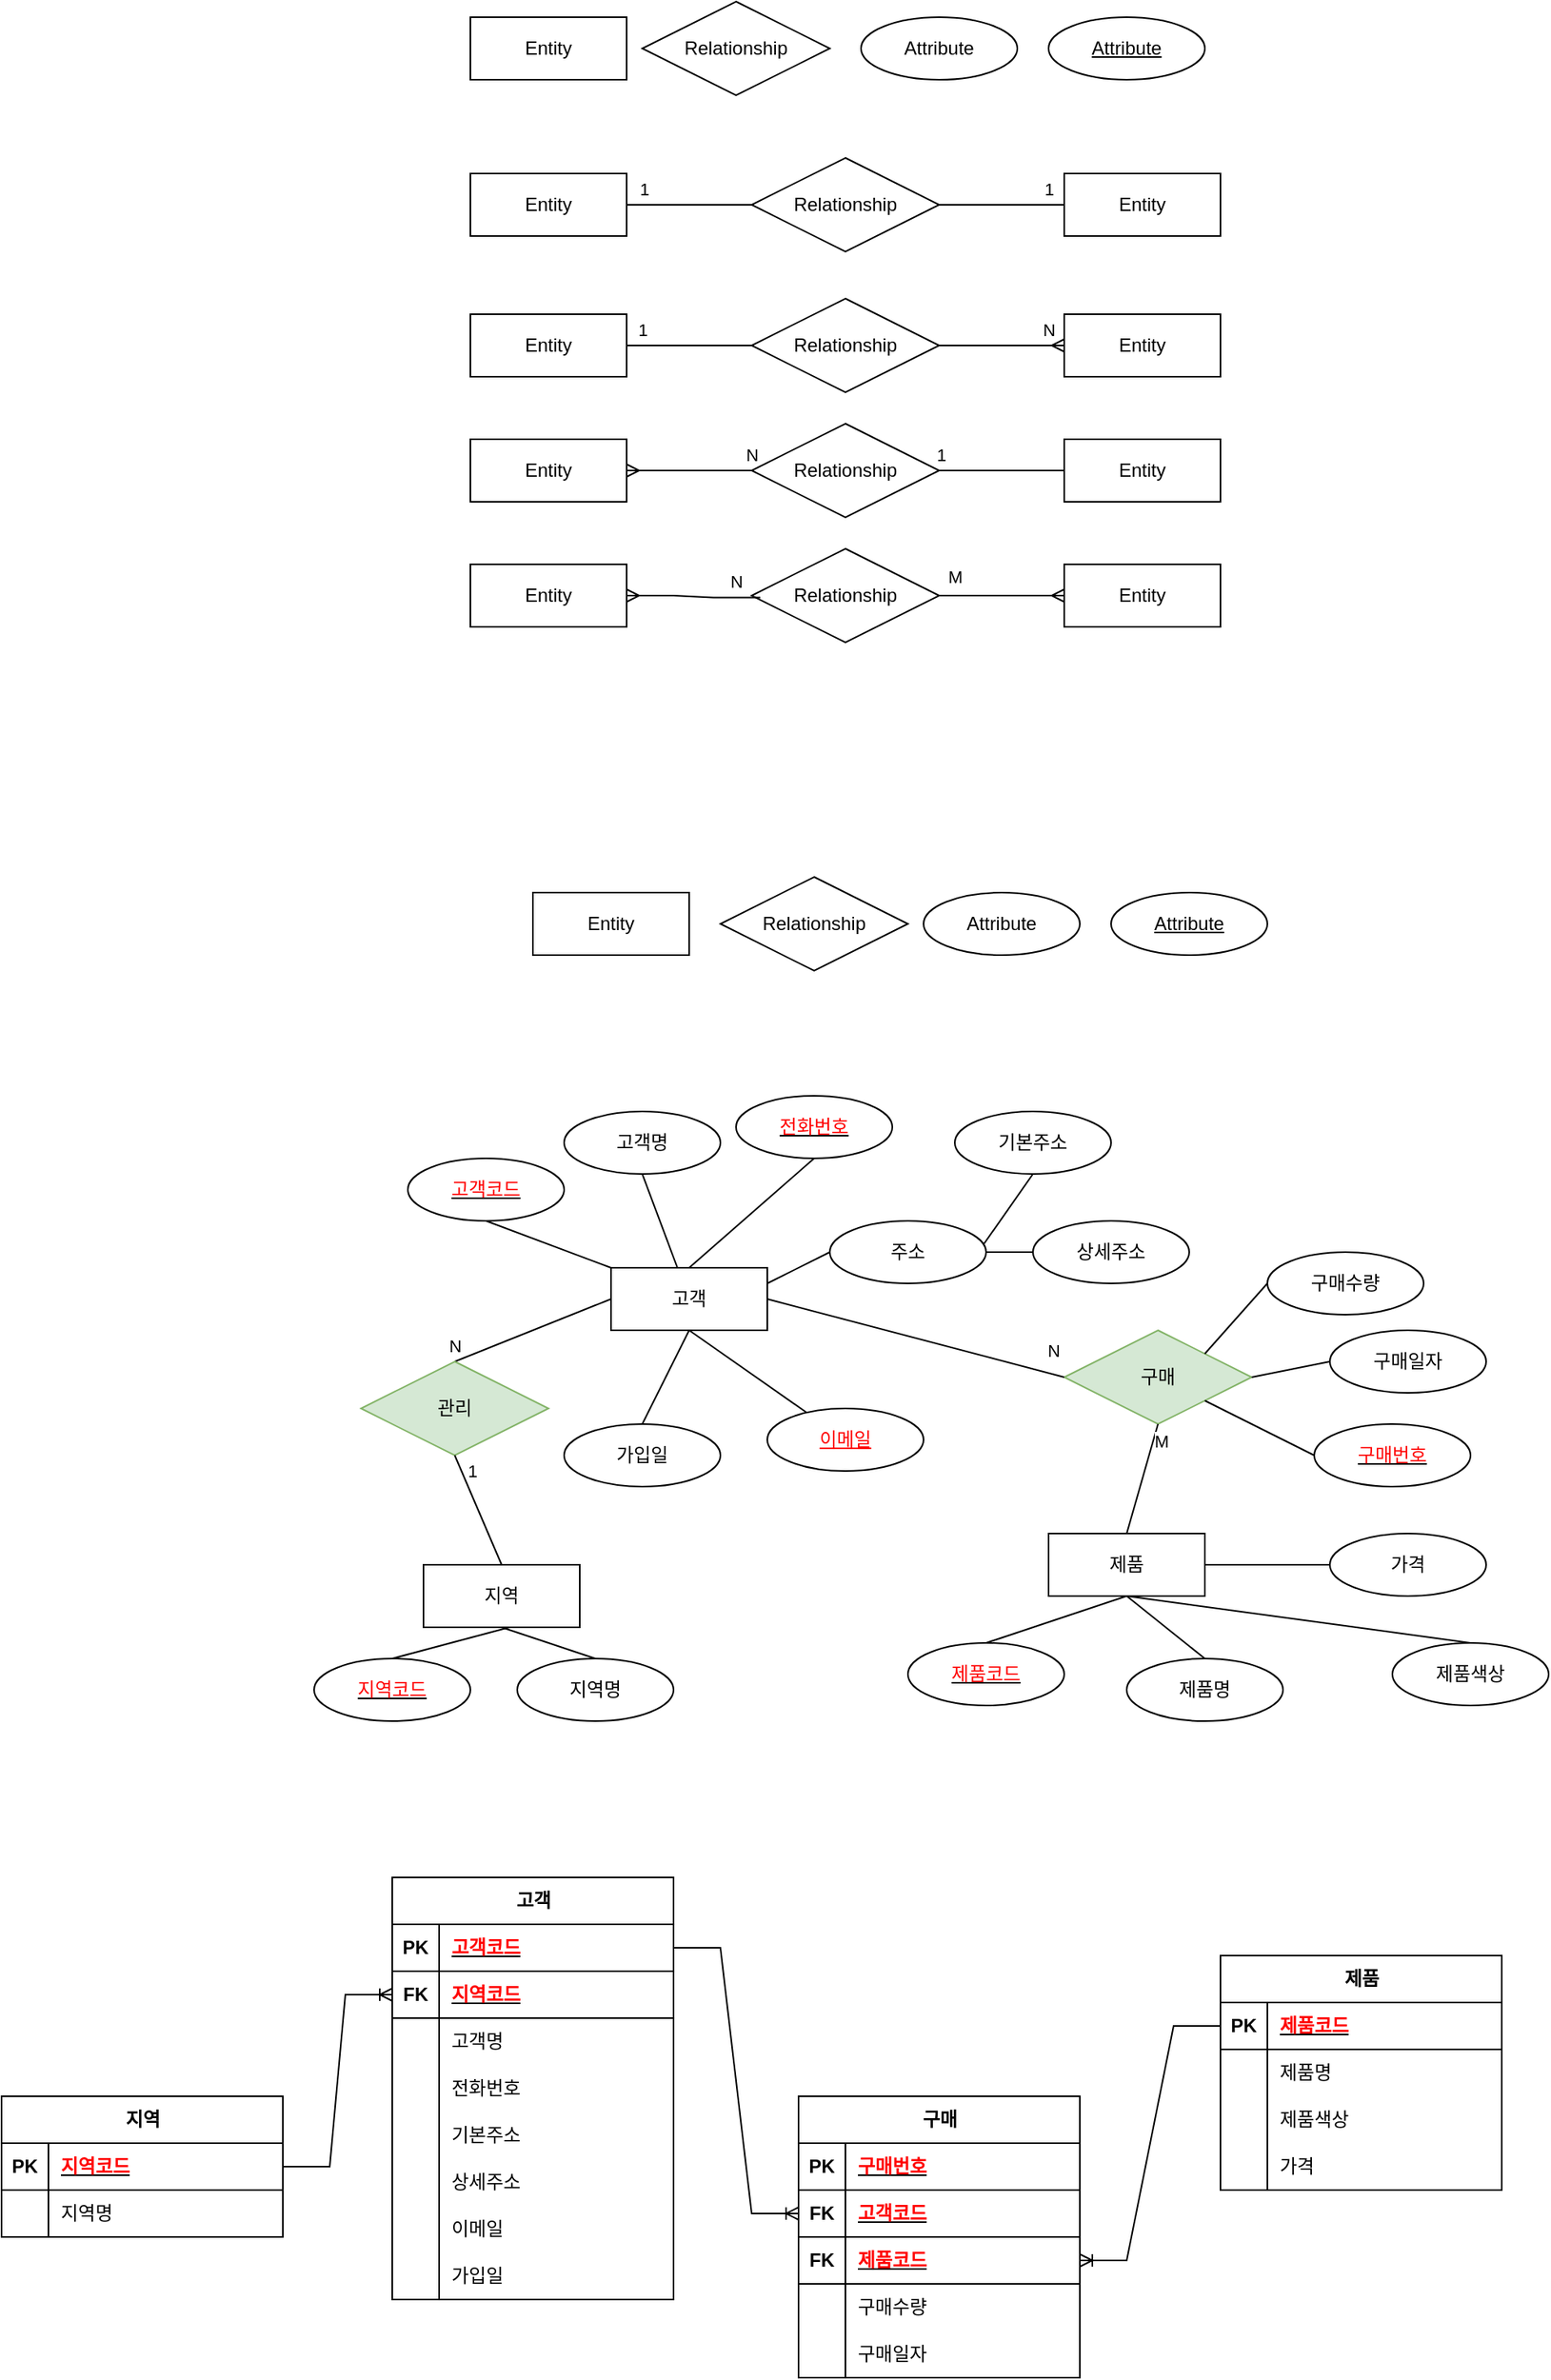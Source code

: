 <mxfile version="26.0.6">
  <diagram name="페이지-1" id="xYKEDz7_pK08XgIJHQ8g">
    <mxGraphModel dx="2022" dy="622" grid="1" gridSize="10" guides="1" tooltips="1" connect="1" arrows="1" fold="1" page="1" pageScale="1" pageWidth="827" pageHeight="1169" math="0" shadow="0">
      <root>
        <mxCell id="0" />
        <mxCell id="1" parent="0" />
        <mxCell id="Izb_0eD0gwmcGaHZB4KV-1" value="Entity" style="whiteSpace=wrap;html=1;align=center;" parent="1" vertex="1">
          <mxGeometry x="120" y="70" width="100" height="40" as="geometry" />
        </mxCell>
        <mxCell id="Izb_0eD0gwmcGaHZB4KV-2" value="Relationship" style="shape=rhombus;perimeter=rhombusPerimeter;whiteSpace=wrap;html=1;align=center;" parent="1" vertex="1">
          <mxGeometry x="230" y="60" width="120" height="60" as="geometry" />
        </mxCell>
        <mxCell id="Izb_0eD0gwmcGaHZB4KV-3" value="Attribute" style="ellipse;whiteSpace=wrap;html=1;align=center;" parent="1" vertex="1">
          <mxGeometry x="370" y="70" width="100" height="40" as="geometry" />
        </mxCell>
        <mxCell id="Izb_0eD0gwmcGaHZB4KV-4" value="Attribute" style="ellipse;whiteSpace=wrap;html=1;align=center;fontStyle=4;" parent="1" vertex="1">
          <mxGeometry x="490" y="70" width="100" height="40" as="geometry" />
        </mxCell>
        <mxCell id="Izb_0eD0gwmcGaHZB4KV-5" value="Entity" style="whiteSpace=wrap;html=1;align=center;" parent="1" vertex="1">
          <mxGeometry x="120" y="170" width="100" height="40" as="geometry" />
        </mxCell>
        <mxCell id="Izb_0eD0gwmcGaHZB4KV-6" value="Entity" style="whiteSpace=wrap;html=1;align=center;" parent="1" vertex="1">
          <mxGeometry x="500" y="170" width="100" height="40" as="geometry" />
        </mxCell>
        <mxCell id="Izb_0eD0gwmcGaHZB4KV-7" value="Relationship" style="shape=rhombus;perimeter=rhombusPerimeter;whiteSpace=wrap;html=1;align=center;" parent="1" vertex="1">
          <mxGeometry x="300" y="160" width="120" height="60" as="geometry" />
        </mxCell>
        <mxCell id="Izb_0eD0gwmcGaHZB4KV-8" value="" style="endArrow=none;html=1;rounded=0;exitX=1;exitY=0.5;exitDx=0;exitDy=0;entryX=0;entryY=0.5;entryDx=0;entryDy=0;" parent="1" source="Izb_0eD0gwmcGaHZB4KV-5" target="Izb_0eD0gwmcGaHZB4KV-7" edge="1">
          <mxGeometry relative="1" as="geometry">
            <mxPoint x="340" y="190" as="sourcePoint" />
            <mxPoint x="500" y="190" as="targetPoint" />
          </mxGeometry>
        </mxCell>
        <mxCell id="Izb_0eD0gwmcGaHZB4KV-25" value="1" style="edgeLabel;html=1;align=center;verticalAlign=middle;resizable=0;points=[];" parent="Izb_0eD0gwmcGaHZB4KV-8" vertex="1" connectable="0">
          <mxGeometry x="-0.466" y="-1" relative="1" as="geometry">
            <mxPoint x="-11" y="-11" as="offset" />
          </mxGeometry>
        </mxCell>
        <mxCell id="Izb_0eD0gwmcGaHZB4KV-9" value="" style="endArrow=none;html=1;rounded=0;entryX=0;entryY=0.5;entryDx=0;entryDy=0;" parent="1" source="Izb_0eD0gwmcGaHZB4KV-7" target="Izb_0eD0gwmcGaHZB4KV-6" edge="1">
          <mxGeometry relative="1" as="geometry">
            <mxPoint x="260" y="200" as="sourcePoint" />
            <mxPoint x="310" y="200" as="targetPoint" />
          </mxGeometry>
        </mxCell>
        <mxCell id="Izb_0eD0gwmcGaHZB4KV-26" value="1" style="edgeLabel;html=1;align=center;verticalAlign=middle;resizable=0;points=[];" parent="Izb_0eD0gwmcGaHZB4KV-9" vertex="1" connectable="0">
          <mxGeometry x="0.43" relative="1" as="geometry">
            <mxPoint x="13" y="-10" as="offset" />
          </mxGeometry>
        </mxCell>
        <mxCell id="Izb_0eD0gwmcGaHZB4KV-10" value="Entity" style="whiteSpace=wrap;html=1;align=center;" parent="1" vertex="1">
          <mxGeometry x="120" y="260" width="100" height="40" as="geometry" />
        </mxCell>
        <mxCell id="Izb_0eD0gwmcGaHZB4KV-11" value="Entity" style="whiteSpace=wrap;html=1;align=center;" parent="1" vertex="1">
          <mxGeometry x="500" y="260" width="100" height="40" as="geometry" />
        </mxCell>
        <mxCell id="Izb_0eD0gwmcGaHZB4KV-12" value="Relationship" style="shape=rhombus;perimeter=rhombusPerimeter;whiteSpace=wrap;html=1;align=center;" parent="1" vertex="1">
          <mxGeometry x="300" y="250" width="120" height="60" as="geometry" />
        </mxCell>
        <mxCell id="Izb_0eD0gwmcGaHZB4KV-13" value="" style="endArrow=none;html=1;rounded=0;exitX=1;exitY=0.5;exitDx=0;exitDy=0;entryX=0;entryY=0.5;entryDx=0;entryDy=0;" parent="1" source="Izb_0eD0gwmcGaHZB4KV-10" target="Izb_0eD0gwmcGaHZB4KV-12" edge="1">
          <mxGeometry relative="1" as="geometry">
            <mxPoint x="340" y="280" as="sourcePoint" />
            <mxPoint x="500" y="280" as="targetPoint" />
          </mxGeometry>
        </mxCell>
        <mxCell id="Izb_0eD0gwmcGaHZB4KV-28" value="1" style="edgeLabel;html=1;align=center;verticalAlign=middle;resizable=0;points=[];" parent="Izb_0eD0gwmcGaHZB4KV-13" vertex="1" connectable="0">
          <mxGeometry x="-0.725" relative="1" as="geometry">
            <mxPoint x="-1" y="-10" as="offset" />
          </mxGeometry>
        </mxCell>
        <mxCell id="Izb_0eD0gwmcGaHZB4KV-15" value="Entity" style="whiteSpace=wrap;html=1;align=center;" parent="1" vertex="1">
          <mxGeometry x="120" y="340" width="100" height="40" as="geometry" />
        </mxCell>
        <mxCell id="Izb_0eD0gwmcGaHZB4KV-16" value="Entity" style="whiteSpace=wrap;html=1;align=center;" parent="1" vertex="1">
          <mxGeometry x="500" y="340" width="100" height="40" as="geometry" />
        </mxCell>
        <mxCell id="Izb_0eD0gwmcGaHZB4KV-17" value="Relationship" style="shape=rhombus;perimeter=rhombusPerimeter;whiteSpace=wrap;html=1;align=center;" parent="1" vertex="1">
          <mxGeometry x="300" y="330" width="120" height="60" as="geometry" />
        </mxCell>
        <mxCell id="Izb_0eD0gwmcGaHZB4KV-19" value="" style="endArrow=none;html=1;rounded=0;entryX=0;entryY=0.5;entryDx=0;entryDy=0;" parent="1" source="Izb_0eD0gwmcGaHZB4KV-17" target="Izb_0eD0gwmcGaHZB4KV-16" edge="1">
          <mxGeometry relative="1" as="geometry">
            <mxPoint x="260" y="370" as="sourcePoint" />
            <mxPoint x="310" y="370" as="targetPoint" />
          </mxGeometry>
        </mxCell>
        <mxCell id="Izb_0eD0gwmcGaHZB4KV-32" value="1" style="edgeLabel;html=1;align=center;verticalAlign=middle;resizable=0;points=[];" parent="Izb_0eD0gwmcGaHZB4KV-19" vertex="1" connectable="0">
          <mxGeometry x="-0.415" y="2" relative="1" as="geometry">
            <mxPoint x="-23" y="-8" as="offset" />
          </mxGeometry>
        </mxCell>
        <mxCell id="Izb_0eD0gwmcGaHZB4KV-20" value="Entity" style="whiteSpace=wrap;html=1;align=center;" parent="1" vertex="1">
          <mxGeometry x="120" y="420" width="100" height="40" as="geometry" />
        </mxCell>
        <mxCell id="Izb_0eD0gwmcGaHZB4KV-21" value="Entity" style="whiteSpace=wrap;html=1;align=center;" parent="1" vertex="1">
          <mxGeometry x="500" y="420" width="100" height="40" as="geometry" />
        </mxCell>
        <mxCell id="Izb_0eD0gwmcGaHZB4KV-22" value="Relationship" style="shape=rhombus;perimeter=rhombusPerimeter;whiteSpace=wrap;html=1;align=center;" parent="1" vertex="1">
          <mxGeometry x="300" y="410" width="120" height="60" as="geometry" />
        </mxCell>
        <mxCell id="Izb_0eD0gwmcGaHZB4KV-27" value="" style="edgeStyle=entityRelationEdgeStyle;fontSize=12;html=1;endArrow=ERmany;rounded=0;entryX=0;entryY=0.5;entryDx=0;entryDy=0;" parent="1" source="Izb_0eD0gwmcGaHZB4KV-12" target="Izb_0eD0gwmcGaHZB4KV-11" edge="1">
          <mxGeometry width="100" height="100" relative="1" as="geometry">
            <mxPoint x="280" y="370" as="sourcePoint" />
            <mxPoint x="380" y="270" as="targetPoint" />
          </mxGeometry>
        </mxCell>
        <mxCell id="Izb_0eD0gwmcGaHZB4KV-29" value="N" style="edgeLabel;html=1;align=center;verticalAlign=middle;resizable=0;points=[];" parent="Izb_0eD0gwmcGaHZB4KV-27" vertex="1" connectable="0">
          <mxGeometry x="0.378" y="-1" relative="1" as="geometry">
            <mxPoint x="15" y="-11" as="offset" />
          </mxGeometry>
        </mxCell>
        <mxCell id="Izb_0eD0gwmcGaHZB4KV-33" value="" style="edgeStyle=entityRelationEdgeStyle;fontSize=12;html=1;endArrow=ERmany;rounded=0;exitX=0;exitY=0.5;exitDx=0;exitDy=0;entryX=1;entryY=0.5;entryDx=0;entryDy=0;" parent="1" source="Izb_0eD0gwmcGaHZB4KV-17" target="Izb_0eD0gwmcGaHZB4KV-15" edge="1">
          <mxGeometry width="100" height="100" relative="1" as="geometry">
            <mxPoint x="280" y="370" as="sourcePoint" />
            <mxPoint x="380" y="270" as="targetPoint" />
          </mxGeometry>
        </mxCell>
        <mxCell id="Izb_0eD0gwmcGaHZB4KV-34" value="N" style="edgeLabel;html=1;align=center;verticalAlign=middle;resizable=0;points=[];" parent="Izb_0eD0gwmcGaHZB4KV-33" vertex="1" connectable="0">
          <mxGeometry x="-0.499" y="1" relative="1" as="geometry">
            <mxPoint x="20" y="-11" as="offset" />
          </mxGeometry>
        </mxCell>
        <mxCell id="Izb_0eD0gwmcGaHZB4KV-40" value="" style="edgeStyle=entityRelationEdgeStyle;fontSize=12;html=1;endArrow=ERmany;rounded=0;exitX=0.046;exitY=0.52;exitDx=0;exitDy=0;entryX=1;entryY=0.5;entryDx=0;entryDy=0;exitPerimeter=0;" parent="1" source="Izb_0eD0gwmcGaHZB4KV-22" target="Izb_0eD0gwmcGaHZB4KV-20" edge="1">
          <mxGeometry width="100" height="100" relative="1" as="geometry">
            <mxPoint x="320" y="439.66" as="sourcePoint" />
            <mxPoint x="240" y="439.66" as="targetPoint" />
          </mxGeometry>
        </mxCell>
        <mxCell id="Izb_0eD0gwmcGaHZB4KV-41" value="N" style="edgeLabel;html=1;align=center;verticalAlign=middle;resizable=0;points=[];" parent="Izb_0eD0gwmcGaHZB4KV-40" vertex="1" connectable="0">
          <mxGeometry x="-0.499" y="1" relative="1" as="geometry">
            <mxPoint x="6" y="-11" as="offset" />
          </mxGeometry>
        </mxCell>
        <mxCell id="Izb_0eD0gwmcGaHZB4KV-42" value="" style="edgeStyle=entityRelationEdgeStyle;fontSize=12;html=1;endArrow=ERmany;rounded=0;exitX=1;exitY=0.5;exitDx=0;exitDy=0;entryX=0;entryY=0.5;entryDx=0;entryDy=0;" parent="1" source="Izb_0eD0gwmcGaHZB4KV-22" target="Izb_0eD0gwmcGaHZB4KV-21" edge="1">
          <mxGeometry width="100" height="100" relative="1" as="geometry">
            <mxPoint x="316" y="451" as="sourcePoint" />
            <mxPoint x="230" y="450" as="targetPoint" />
          </mxGeometry>
        </mxCell>
        <mxCell id="Izb_0eD0gwmcGaHZB4KV-43" value="M" style="edgeLabel;html=1;align=center;verticalAlign=middle;resizable=0;points=[];" parent="Izb_0eD0gwmcGaHZB4KV-42" vertex="1" connectable="0">
          <mxGeometry x="-0.499" y="1" relative="1" as="geometry">
            <mxPoint x="-10" y="-11" as="offset" />
          </mxGeometry>
        </mxCell>
        <mxCell id="Izb_0eD0gwmcGaHZB4KV-44" value="Entity" style="whiteSpace=wrap;html=1;align=center;" parent="1" vertex="1">
          <mxGeometry x="160" y="630" width="100" height="40" as="geometry" />
        </mxCell>
        <mxCell id="Izb_0eD0gwmcGaHZB4KV-45" value="Relationship" style="shape=rhombus;perimeter=rhombusPerimeter;whiteSpace=wrap;html=1;align=center;" parent="1" vertex="1">
          <mxGeometry x="280" y="620" width="120" height="60" as="geometry" />
        </mxCell>
        <mxCell id="Izb_0eD0gwmcGaHZB4KV-46" value="Attribute" style="ellipse;whiteSpace=wrap;html=1;align=center;" parent="1" vertex="1">
          <mxGeometry x="410" y="630" width="100" height="40" as="geometry" />
        </mxCell>
        <mxCell id="Izb_0eD0gwmcGaHZB4KV-47" value="Attribute" style="ellipse;whiteSpace=wrap;html=1;align=center;fontStyle=4;" parent="1" vertex="1">
          <mxGeometry x="530" y="630" width="100" height="40" as="geometry" />
        </mxCell>
        <mxCell id="Izb_0eD0gwmcGaHZB4KV-48" value="고객" style="whiteSpace=wrap;html=1;align=center;" parent="1" vertex="1">
          <mxGeometry x="210" y="870" width="100" height="40" as="geometry" />
        </mxCell>
        <mxCell id="Izb_0eD0gwmcGaHZB4KV-49" value="&lt;u&gt;&lt;font style=&quot;color: rgb(255, 0, 0);&quot;&gt;고객코드&lt;/font&gt;&lt;/u&gt;" style="ellipse;whiteSpace=wrap;html=1;align=center;" parent="1" vertex="1">
          <mxGeometry x="80" y="800" width="100" height="40" as="geometry" />
        </mxCell>
        <mxCell id="Izb_0eD0gwmcGaHZB4KV-50" value="고객명" style="ellipse;whiteSpace=wrap;html=1;align=center;" parent="1" vertex="1">
          <mxGeometry x="180" y="770" width="100" height="40" as="geometry" />
        </mxCell>
        <mxCell id="Izb_0eD0gwmcGaHZB4KV-51" value="&lt;u&gt;&lt;font style=&quot;color: rgb(255, 0, 0);&quot;&gt;전화번호&lt;/font&gt;&lt;/u&gt;" style="ellipse;whiteSpace=wrap;html=1;align=center;" parent="1" vertex="1">
          <mxGeometry x="290" y="760" width="100" height="40" as="geometry" />
        </mxCell>
        <mxCell id="Izb_0eD0gwmcGaHZB4KV-52" value="주소" style="ellipse;whiteSpace=wrap;html=1;align=center;" parent="1" vertex="1">
          <mxGeometry x="350" y="840" width="100" height="40" as="geometry" />
        </mxCell>
        <mxCell id="Izb_0eD0gwmcGaHZB4KV-53" value="&lt;font style=&quot;color: rgb(255, 0, 0);&quot;&gt;&lt;u&gt;이메일&lt;/u&gt;&lt;/font&gt;" style="ellipse;whiteSpace=wrap;html=1;align=center;" parent="1" vertex="1">
          <mxGeometry x="310" y="960" width="100" height="40" as="geometry" />
        </mxCell>
        <mxCell id="Izb_0eD0gwmcGaHZB4KV-55" value="가입일" style="ellipse;whiteSpace=wrap;html=1;align=center;" parent="1" vertex="1">
          <mxGeometry x="180" y="970" width="100" height="40" as="geometry" />
        </mxCell>
        <mxCell id="Izb_0eD0gwmcGaHZB4KV-56" value="" style="endArrow=none;html=1;rounded=0;exitX=0.5;exitY=1;exitDx=0;exitDy=0;" parent="1" source="Izb_0eD0gwmcGaHZB4KV-50" target="Izb_0eD0gwmcGaHZB4KV-48" edge="1">
          <mxGeometry relative="1" as="geometry">
            <mxPoint x="460" y="1010" as="sourcePoint" />
            <mxPoint x="620" y="1010" as="targetPoint" />
          </mxGeometry>
        </mxCell>
        <mxCell id="Izb_0eD0gwmcGaHZB4KV-57" value="" style="endArrow=none;html=1;rounded=0;exitX=0.5;exitY=1;exitDx=0;exitDy=0;entryX=0.5;entryY=0;entryDx=0;entryDy=0;" parent="1" source="Izb_0eD0gwmcGaHZB4KV-51" target="Izb_0eD0gwmcGaHZB4KV-48" edge="1">
          <mxGeometry relative="1" as="geometry">
            <mxPoint x="240" y="820" as="sourcePoint" />
            <mxPoint x="250" y="870" as="targetPoint" />
          </mxGeometry>
        </mxCell>
        <mxCell id="Izb_0eD0gwmcGaHZB4KV-58" value="" style="endArrow=none;html=1;rounded=0;exitX=0.5;exitY=1;exitDx=0;exitDy=0;entryX=0;entryY=0;entryDx=0;entryDy=0;" parent="1" source="Izb_0eD0gwmcGaHZB4KV-49" target="Izb_0eD0gwmcGaHZB4KV-48" edge="1">
          <mxGeometry relative="1" as="geometry">
            <mxPoint x="150" y="860" as="sourcePoint" />
            <mxPoint x="30" y="890" as="targetPoint" />
          </mxGeometry>
        </mxCell>
        <mxCell id="Izb_0eD0gwmcGaHZB4KV-59" value="" style="endArrow=none;html=1;rounded=0;exitX=0;exitY=0.5;exitDx=0;exitDy=0;entryX=1;entryY=0.25;entryDx=0;entryDy=0;" parent="1" source="Izb_0eD0gwmcGaHZB4KV-52" target="Izb_0eD0gwmcGaHZB4KV-48" edge="1">
          <mxGeometry relative="1" as="geometry">
            <mxPoint x="360" y="840" as="sourcePoint" />
            <mxPoint x="240" y="870" as="targetPoint" />
          </mxGeometry>
        </mxCell>
        <mxCell id="Izb_0eD0gwmcGaHZB4KV-60" value="" style="endArrow=none;html=1;rounded=0;entryX=0.5;entryY=1;entryDx=0;entryDy=0;" parent="1" source="Izb_0eD0gwmcGaHZB4KV-53" target="Izb_0eD0gwmcGaHZB4KV-48" edge="1">
          <mxGeometry relative="1" as="geometry">
            <mxPoint x="360" y="840" as="sourcePoint" />
            <mxPoint x="240" y="870" as="targetPoint" />
          </mxGeometry>
        </mxCell>
        <mxCell id="Izb_0eD0gwmcGaHZB4KV-61" value="" style="endArrow=none;html=1;rounded=0;entryX=0.5;entryY=1;entryDx=0;entryDy=0;exitX=0.5;exitY=0;exitDx=0;exitDy=0;" parent="1" source="Izb_0eD0gwmcGaHZB4KV-55" target="Izb_0eD0gwmcGaHZB4KV-48" edge="1">
          <mxGeometry relative="1" as="geometry">
            <mxPoint x="359" y="924" as="sourcePoint" />
            <mxPoint x="290" y="890" as="targetPoint" />
          </mxGeometry>
        </mxCell>
        <mxCell id="Izb_0eD0gwmcGaHZB4KV-62" value="" style="endArrow=none;html=1;rounded=0;entryX=0;entryY=0.5;entryDx=0;entryDy=0;exitX=0.5;exitY=0;exitDx=0;exitDy=0;" parent="1" source="Io0x3pthQgKP_XT4RbyF-27" target="Izb_0eD0gwmcGaHZB4KV-48" edge="1">
          <mxGeometry relative="1" as="geometry">
            <mxPoint x="130" y="920.0" as="sourcePoint" />
            <mxPoint x="240" y="910" as="targetPoint" />
          </mxGeometry>
        </mxCell>
        <mxCell id="Io0x3pthQgKP_XT4RbyF-30" value="N" style="edgeLabel;html=1;align=center;verticalAlign=middle;resizable=0;points=[];" vertex="1" connectable="0" parent="Izb_0eD0gwmcGaHZB4KV-62">
          <mxGeometry x="-0.746" y="-2" relative="1" as="geometry">
            <mxPoint x="-14" y="-7" as="offset" />
          </mxGeometry>
        </mxCell>
        <mxCell id="Izb_0eD0gwmcGaHZB4KV-64" value="기본주소" style="ellipse;whiteSpace=wrap;html=1;align=center;" parent="1" vertex="1">
          <mxGeometry x="430" y="770" width="100" height="40" as="geometry" />
        </mxCell>
        <mxCell id="Izb_0eD0gwmcGaHZB4KV-65" value="상세주소" style="ellipse;whiteSpace=wrap;html=1;align=center;" parent="1" vertex="1">
          <mxGeometry x="480" y="840" width="100" height="40" as="geometry" />
        </mxCell>
        <mxCell id="Izb_0eD0gwmcGaHZB4KV-66" value="" style="endArrow=none;html=1;rounded=0;exitX=0.5;exitY=1;exitDx=0;exitDy=0;entryX=0.987;entryY=0.366;entryDx=0;entryDy=0;entryPerimeter=0;" parent="1" source="Izb_0eD0gwmcGaHZB4KV-64" target="Izb_0eD0gwmcGaHZB4KV-52" edge="1">
          <mxGeometry relative="1" as="geometry">
            <mxPoint x="404" y="830" as="sourcePoint" />
            <mxPoint x="320" y="890" as="targetPoint" />
          </mxGeometry>
        </mxCell>
        <mxCell id="Izb_0eD0gwmcGaHZB4KV-67" value="" style="endArrow=none;html=1;rounded=0;exitX=0;exitY=0.5;exitDx=0;exitDy=0;entryX=1;entryY=0.5;entryDx=0;entryDy=0;" parent="1" source="Izb_0eD0gwmcGaHZB4KV-65" target="Izb_0eD0gwmcGaHZB4KV-52" edge="1">
          <mxGeometry relative="1" as="geometry">
            <mxPoint x="510" y="790" as="sourcePoint" />
            <mxPoint x="482" y="814" as="targetPoint" />
          </mxGeometry>
        </mxCell>
        <mxCell id="Io0x3pthQgKP_XT4RbyF-1" value="지역" style="whiteSpace=wrap;html=1;align=center;" vertex="1" parent="1">
          <mxGeometry x="90" y="1060" width="100" height="40" as="geometry" />
        </mxCell>
        <mxCell id="Io0x3pthQgKP_XT4RbyF-2" value="&lt;u&gt;&lt;font style=&quot;color: rgb(255, 0, 0);&quot;&gt;지역코드&lt;/font&gt;&lt;/u&gt;" style="ellipse;whiteSpace=wrap;html=1;align=center;" vertex="1" parent="1">
          <mxGeometry x="20" y="1120" width="100" height="40" as="geometry" />
        </mxCell>
        <mxCell id="Io0x3pthQgKP_XT4RbyF-3" value="지역명" style="ellipse;whiteSpace=wrap;html=1;align=center;" vertex="1" parent="1">
          <mxGeometry x="150" y="1120" width="100" height="40" as="geometry" />
        </mxCell>
        <mxCell id="Io0x3pthQgKP_XT4RbyF-4" value="" style="endArrow=none;html=1;rounded=0;exitX=0.5;exitY=0;exitDx=0;exitDy=0;" edge="1" parent="1" source="Io0x3pthQgKP_XT4RbyF-2">
          <mxGeometry relative="1" as="geometry">
            <mxPoint x="220" y="1090" as="sourcePoint" />
            <mxPoint x="145" y="1100" as="targetPoint" />
          </mxGeometry>
        </mxCell>
        <mxCell id="Io0x3pthQgKP_XT4RbyF-5" value="" style="endArrow=none;html=1;rounded=0;entryX=0.5;entryY=1;entryDx=0;entryDy=0;exitX=0.5;exitY=0;exitDx=0;exitDy=0;" edge="1" parent="1" source="Io0x3pthQgKP_XT4RbyF-3" target="Io0x3pthQgKP_XT4RbyF-1">
          <mxGeometry relative="1" as="geometry">
            <mxPoint x="80" y="1130" as="sourcePoint" />
            <mxPoint x="155" y="1112" as="targetPoint" />
          </mxGeometry>
        </mxCell>
        <mxCell id="Io0x3pthQgKP_XT4RbyF-6" value="제품" style="whiteSpace=wrap;html=1;align=center;" vertex="1" parent="1">
          <mxGeometry x="490" y="1040" width="100" height="40" as="geometry" />
        </mxCell>
        <mxCell id="Io0x3pthQgKP_XT4RbyF-7" value="&lt;u&gt;&lt;font style=&quot;color: rgb(255, 0, 0);&quot;&gt;제품코드&lt;/font&gt;&lt;/u&gt;" style="ellipse;whiteSpace=wrap;html=1;align=center;" vertex="1" parent="1">
          <mxGeometry x="400" y="1110" width="100" height="40" as="geometry" />
        </mxCell>
        <mxCell id="Io0x3pthQgKP_XT4RbyF-8" value="제품명" style="ellipse;whiteSpace=wrap;html=1;align=center;" vertex="1" parent="1">
          <mxGeometry x="540" y="1120" width="100" height="40" as="geometry" />
        </mxCell>
        <mxCell id="Io0x3pthQgKP_XT4RbyF-9" value="제품색상" style="ellipse;whiteSpace=wrap;html=1;align=center;" vertex="1" parent="1">
          <mxGeometry x="710" y="1110" width="100" height="40" as="geometry" />
        </mxCell>
        <mxCell id="Io0x3pthQgKP_XT4RbyF-10" value="" style="endArrow=none;html=1;rounded=0;exitX=0.5;exitY=0;exitDx=0;exitDy=0;entryX=0.5;entryY=1;entryDx=0;entryDy=0;" edge="1" parent="1" source="Io0x3pthQgKP_XT4RbyF-7" target="Io0x3pthQgKP_XT4RbyF-6">
          <mxGeometry relative="1" as="geometry">
            <mxPoint x="20" y="1050" as="sourcePoint" />
            <mxPoint x="95" y="1030" as="targetPoint" />
          </mxGeometry>
        </mxCell>
        <mxCell id="Io0x3pthQgKP_XT4RbyF-11" value="" style="endArrow=none;html=1;rounded=0;exitX=0.5;exitY=0;exitDx=0;exitDy=0;entryX=0.5;entryY=1;entryDx=0;entryDy=0;" edge="1" parent="1" source="Io0x3pthQgKP_XT4RbyF-8" target="Io0x3pthQgKP_XT4RbyF-6">
          <mxGeometry relative="1" as="geometry">
            <mxPoint x="570" y="1070" as="sourcePoint" />
            <mxPoint x="680" y="1030" as="targetPoint" />
          </mxGeometry>
        </mxCell>
        <mxCell id="Io0x3pthQgKP_XT4RbyF-12" value="" style="endArrow=none;html=1;rounded=0;exitX=0.5;exitY=0;exitDx=0;exitDy=0;entryX=0.5;entryY=1;entryDx=0;entryDy=0;" edge="1" parent="1" source="Io0x3pthQgKP_XT4RbyF-9" target="Io0x3pthQgKP_XT4RbyF-6">
          <mxGeometry relative="1" as="geometry">
            <mxPoint x="690" y="1070" as="sourcePoint" />
            <mxPoint x="680" y="1030" as="targetPoint" />
          </mxGeometry>
        </mxCell>
        <mxCell id="Io0x3pthQgKP_XT4RbyF-13" value="구매" style="shape=rhombus;perimeter=rhombusPerimeter;whiteSpace=wrap;html=1;align=center;fillColor=#d5e8d4;strokeColor=#82b366;" vertex="1" parent="1">
          <mxGeometry x="500" y="910" width="120" height="60" as="geometry" />
        </mxCell>
        <mxCell id="Io0x3pthQgKP_XT4RbyF-14" value="" style="endArrow=none;html=1;rounded=0;exitX=0;exitY=0.5;exitDx=0;exitDy=0;entryX=1;entryY=0.5;entryDx=0;entryDy=0;" edge="1" parent="1" source="Io0x3pthQgKP_XT4RbyF-13" target="Izb_0eD0gwmcGaHZB4KV-48">
          <mxGeometry relative="1" as="geometry">
            <mxPoint x="490" y="820" as="sourcePoint" />
            <mxPoint x="439" y="855" as="targetPoint" />
          </mxGeometry>
        </mxCell>
        <mxCell id="Io0x3pthQgKP_XT4RbyF-16" value="N" style="edgeLabel;html=1;align=center;verticalAlign=middle;resizable=0;points=[];" vertex="1" connectable="0" parent="Io0x3pthQgKP_XT4RbyF-14">
          <mxGeometry x="-0.815" y="-2" relative="1" as="geometry">
            <mxPoint x="10" y="-11" as="offset" />
          </mxGeometry>
        </mxCell>
        <mxCell id="Io0x3pthQgKP_XT4RbyF-15" value="" style="endArrow=none;html=1;rounded=0;exitX=0.5;exitY=0;exitDx=0;exitDy=0;entryX=0.5;entryY=1;entryDx=0;entryDy=0;" edge="1" parent="1" source="Io0x3pthQgKP_XT4RbyF-6" target="Io0x3pthQgKP_XT4RbyF-13">
          <mxGeometry relative="1" as="geometry">
            <mxPoint x="470" y="990" as="sourcePoint" />
            <mxPoint x="320" y="900" as="targetPoint" />
          </mxGeometry>
        </mxCell>
        <mxCell id="Io0x3pthQgKP_XT4RbyF-17" value="M" style="edgeLabel;html=1;align=center;verticalAlign=middle;resizable=0;points=[];" vertex="1" connectable="0" parent="Io0x3pthQgKP_XT4RbyF-15">
          <mxGeometry x="0.856" y="-1" relative="1" as="geometry">
            <mxPoint x="2" y="5" as="offset" />
          </mxGeometry>
        </mxCell>
        <mxCell id="Io0x3pthQgKP_XT4RbyF-18" value="구매수량" style="ellipse;whiteSpace=wrap;html=1;align=center;" vertex="1" parent="1">
          <mxGeometry x="630" y="860" width="100" height="40" as="geometry" />
        </mxCell>
        <mxCell id="Io0x3pthQgKP_XT4RbyF-19" value="구매일자" style="ellipse;whiteSpace=wrap;html=1;align=center;" vertex="1" parent="1">
          <mxGeometry x="670" y="910" width="100" height="40" as="geometry" />
        </mxCell>
        <mxCell id="Io0x3pthQgKP_XT4RbyF-20" value="&lt;u&gt;&lt;font style=&quot;color: rgb(255, 0, 0);&quot;&gt;구매번호&lt;/font&gt;&lt;/u&gt;" style="ellipse;whiteSpace=wrap;html=1;align=center;" vertex="1" parent="1">
          <mxGeometry x="660" y="970" width="100" height="40" as="geometry" />
        </mxCell>
        <mxCell id="Io0x3pthQgKP_XT4RbyF-21" value="" style="endArrow=none;html=1;rounded=0;exitX=1;exitY=0;exitDx=0;exitDy=0;entryX=0;entryY=0.5;entryDx=0;entryDy=0;" edge="1" parent="1" source="Io0x3pthQgKP_XT4RbyF-13" target="Io0x3pthQgKP_XT4RbyF-18">
          <mxGeometry relative="1" as="geometry">
            <mxPoint x="550" y="1050" as="sourcePoint" />
            <mxPoint x="570" y="980" as="targetPoint" />
          </mxGeometry>
        </mxCell>
        <mxCell id="Io0x3pthQgKP_XT4RbyF-23" value="" style="endArrow=none;html=1;rounded=0;exitX=1;exitY=0.5;exitDx=0;exitDy=0;entryX=0;entryY=0.5;entryDx=0;entryDy=0;" edge="1" parent="1" source="Io0x3pthQgKP_XT4RbyF-13" target="Io0x3pthQgKP_XT4RbyF-19">
          <mxGeometry relative="1" as="geometry">
            <mxPoint x="600" y="935" as="sourcePoint" />
            <mxPoint x="640" y="890" as="targetPoint" />
          </mxGeometry>
        </mxCell>
        <mxCell id="Io0x3pthQgKP_XT4RbyF-25" value="" style="endArrow=none;html=1;rounded=0;exitX=1;exitY=1;exitDx=0;exitDy=0;entryX=0;entryY=0.5;entryDx=0;entryDy=0;" edge="1" parent="1" source="Io0x3pthQgKP_XT4RbyF-13" target="Io0x3pthQgKP_XT4RbyF-20">
          <mxGeometry relative="1" as="geometry">
            <mxPoint x="630" y="950" as="sourcePoint" />
            <mxPoint x="680" y="940" as="targetPoint" />
          </mxGeometry>
        </mxCell>
        <mxCell id="Io0x3pthQgKP_XT4RbyF-27" value="관리" style="shape=rhombus;perimeter=rhombusPerimeter;whiteSpace=wrap;html=1;align=center;fillColor=#d5e8d4;strokeColor=#82b366;" vertex="1" parent="1">
          <mxGeometry x="50" y="930" width="120" height="60" as="geometry" />
        </mxCell>
        <mxCell id="Io0x3pthQgKP_XT4RbyF-28" value="" style="endArrow=none;html=1;rounded=0;entryX=0.5;entryY=1;entryDx=0;entryDy=0;exitX=0.5;exitY=0;exitDx=0;exitDy=0;" edge="1" parent="1" source="Io0x3pthQgKP_XT4RbyF-1" target="Io0x3pthQgKP_XT4RbyF-27">
          <mxGeometry relative="1" as="geometry">
            <mxPoint x="160" y="940" as="sourcePoint" />
            <mxPoint x="220" y="900" as="targetPoint" />
          </mxGeometry>
        </mxCell>
        <mxCell id="Io0x3pthQgKP_XT4RbyF-29" value="1" style="edgeLabel;html=1;align=center;verticalAlign=middle;resizable=0;points=[];" vertex="1" connectable="0" parent="Io0x3pthQgKP_XT4RbyF-28">
          <mxGeometry x="0.63" y="-1" relative="1" as="geometry">
            <mxPoint x="4" y="-3" as="offset" />
          </mxGeometry>
        </mxCell>
        <mxCell id="Io0x3pthQgKP_XT4RbyF-34" value="고객" style="shape=table;startSize=30;container=1;collapsible=1;childLayout=tableLayout;fixedRows=1;rowLines=0;fontStyle=1;align=center;resizeLast=1;html=1;" vertex="1" parent="1">
          <mxGeometry x="70" y="1260" width="180" height="270" as="geometry" />
        </mxCell>
        <mxCell id="Io0x3pthQgKP_XT4RbyF-35" value="" style="shape=tableRow;horizontal=0;startSize=0;swimlaneHead=0;swimlaneBody=0;fillColor=none;collapsible=0;dropTarget=0;points=[[0,0.5],[1,0.5]];portConstraint=eastwest;top=0;left=0;right=0;bottom=1;" vertex="1" parent="Io0x3pthQgKP_XT4RbyF-34">
          <mxGeometry y="30" width="180" height="30" as="geometry" />
        </mxCell>
        <mxCell id="Io0x3pthQgKP_XT4RbyF-36" value="PK" style="shape=partialRectangle;connectable=0;fillColor=none;top=0;left=0;bottom=0;right=0;fontStyle=1;overflow=hidden;whiteSpace=wrap;html=1;" vertex="1" parent="Io0x3pthQgKP_XT4RbyF-35">
          <mxGeometry width="30" height="30" as="geometry">
            <mxRectangle width="30" height="30" as="alternateBounds" />
          </mxGeometry>
        </mxCell>
        <mxCell id="Io0x3pthQgKP_XT4RbyF-37" value="&lt;font style=&quot;color: rgb(255, 0, 0);&quot;&gt;고객코드&lt;/font&gt;" style="shape=partialRectangle;connectable=0;fillColor=none;top=0;left=0;bottom=0;right=0;align=left;spacingLeft=6;fontStyle=5;overflow=hidden;whiteSpace=wrap;html=1;" vertex="1" parent="Io0x3pthQgKP_XT4RbyF-35">
          <mxGeometry x="30" width="150" height="30" as="geometry">
            <mxRectangle width="150" height="30" as="alternateBounds" />
          </mxGeometry>
        </mxCell>
        <mxCell id="Io0x3pthQgKP_XT4RbyF-84" value="" style="shape=tableRow;horizontal=0;startSize=0;swimlaneHead=0;swimlaneBody=0;fillColor=none;collapsible=0;dropTarget=0;points=[[0,0.5],[1,0.5]];portConstraint=eastwest;top=0;left=0;right=0;bottom=1;" vertex="1" parent="Io0x3pthQgKP_XT4RbyF-34">
          <mxGeometry y="60" width="180" height="30" as="geometry" />
        </mxCell>
        <mxCell id="Io0x3pthQgKP_XT4RbyF-85" value="FK" style="shape=partialRectangle;connectable=0;fillColor=none;top=0;left=0;bottom=0;right=0;fontStyle=1;overflow=hidden;whiteSpace=wrap;html=1;" vertex="1" parent="Io0x3pthQgKP_XT4RbyF-84">
          <mxGeometry width="30" height="30" as="geometry">
            <mxRectangle width="30" height="30" as="alternateBounds" />
          </mxGeometry>
        </mxCell>
        <mxCell id="Io0x3pthQgKP_XT4RbyF-86" value="&lt;font style=&quot;color: rgb(255, 0, 0);&quot;&gt;지역코드&lt;/font&gt;" style="shape=partialRectangle;connectable=0;fillColor=none;top=0;left=0;bottom=0;right=0;align=left;spacingLeft=6;fontStyle=5;overflow=hidden;whiteSpace=wrap;html=1;" vertex="1" parent="Io0x3pthQgKP_XT4RbyF-84">
          <mxGeometry x="30" width="150" height="30" as="geometry">
            <mxRectangle width="150" height="30" as="alternateBounds" />
          </mxGeometry>
        </mxCell>
        <mxCell id="Io0x3pthQgKP_XT4RbyF-38" value="" style="shape=tableRow;horizontal=0;startSize=0;swimlaneHead=0;swimlaneBody=0;fillColor=none;collapsible=0;dropTarget=0;points=[[0,0.5],[1,0.5]];portConstraint=eastwest;top=0;left=0;right=0;bottom=0;" vertex="1" parent="Io0x3pthQgKP_XT4RbyF-34">
          <mxGeometry y="90" width="180" height="30" as="geometry" />
        </mxCell>
        <mxCell id="Io0x3pthQgKP_XT4RbyF-39" value="" style="shape=partialRectangle;connectable=0;fillColor=none;top=0;left=0;bottom=0;right=0;editable=1;overflow=hidden;whiteSpace=wrap;html=1;" vertex="1" parent="Io0x3pthQgKP_XT4RbyF-38">
          <mxGeometry width="30" height="30" as="geometry">
            <mxRectangle width="30" height="30" as="alternateBounds" />
          </mxGeometry>
        </mxCell>
        <mxCell id="Io0x3pthQgKP_XT4RbyF-40" value="고객명" style="shape=partialRectangle;connectable=0;fillColor=none;top=0;left=0;bottom=0;right=0;align=left;spacingLeft=6;overflow=hidden;whiteSpace=wrap;html=1;" vertex="1" parent="Io0x3pthQgKP_XT4RbyF-38">
          <mxGeometry x="30" width="150" height="30" as="geometry">
            <mxRectangle width="150" height="30" as="alternateBounds" />
          </mxGeometry>
        </mxCell>
        <mxCell id="Io0x3pthQgKP_XT4RbyF-41" value="" style="shape=tableRow;horizontal=0;startSize=0;swimlaneHead=0;swimlaneBody=0;fillColor=none;collapsible=0;dropTarget=0;points=[[0,0.5],[1,0.5]];portConstraint=eastwest;top=0;left=0;right=0;bottom=0;" vertex="1" parent="Io0x3pthQgKP_XT4RbyF-34">
          <mxGeometry y="120" width="180" height="30" as="geometry" />
        </mxCell>
        <mxCell id="Io0x3pthQgKP_XT4RbyF-42" value="" style="shape=partialRectangle;connectable=0;fillColor=none;top=0;left=0;bottom=0;right=0;editable=1;overflow=hidden;whiteSpace=wrap;html=1;" vertex="1" parent="Io0x3pthQgKP_XT4RbyF-41">
          <mxGeometry width="30" height="30" as="geometry">
            <mxRectangle width="30" height="30" as="alternateBounds" />
          </mxGeometry>
        </mxCell>
        <mxCell id="Io0x3pthQgKP_XT4RbyF-43" value="전화번호" style="shape=partialRectangle;connectable=0;fillColor=none;top=0;left=0;bottom=0;right=0;align=left;spacingLeft=6;overflow=hidden;whiteSpace=wrap;html=1;" vertex="1" parent="Io0x3pthQgKP_XT4RbyF-41">
          <mxGeometry x="30" width="150" height="30" as="geometry">
            <mxRectangle width="150" height="30" as="alternateBounds" />
          </mxGeometry>
        </mxCell>
        <mxCell id="Io0x3pthQgKP_XT4RbyF-44" value="" style="shape=tableRow;horizontal=0;startSize=0;swimlaneHead=0;swimlaneBody=0;fillColor=none;collapsible=0;dropTarget=0;points=[[0,0.5],[1,0.5]];portConstraint=eastwest;top=0;left=0;right=0;bottom=0;" vertex="1" parent="Io0x3pthQgKP_XT4RbyF-34">
          <mxGeometry y="150" width="180" height="30" as="geometry" />
        </mxCell>
        <mxCell id="Io0x3pthQgKP_XT4RbyF-45" value="" style="shape=partialRectangle;connectable=0;fillColor=none;top=0;left=0;bottom=0;right=0;editable=1;overflow=hidden;whiteSpace=wrap;html=1;" vertex="1" parent="Io0x3pthQgKP_XT4RbyF-44">
          <mxGeometry width="30" height="30" as="geometry">
            <mxRectangle width="30" height="30" as="alternateBounds" />
          </mxGeometry>
        </mxCell>
        <mxCell id="Io0x3pthQgKP_XT4RbyF-46" value="기본주소" style="shape=partialRectangle;connectable=0;fillColor=none;top=0;left=0;bottom=0;right=0;align=left;spacingLeft=6;overflow=hidden;whiteSpace=wrap;html=1;" vertex="1" parent="Io0x3pthQgKP_XT4RbyF-44">
          <mxGeometry x="30" width="150" height="30" as="geometry">
            <mxRectangle width="150" height="30" as="alternateBounds" />
          </mxGeometry>
        </mxCell>
        <mxCell id="Io0x3pthQgKP_XT4RbyF-56" value="" style="shape=tableRow;horizontal=0;startSize=0;swimlaneHead=0;swimlaneBody=0;fillColor=none;collapsible=0;dropTarget=0;points=[[0,0.5],[1,0.5]];portConstraint=eastwest;top=0;left=0;right=0;bottom=0;" vertex="1" parent="Io0x3pthQgKP_XT4RbyF-34">
          <mxGeometry y="180" width="180" height="30" as="geometry" />
        </mxCell>
        <mxCell id="Io0x3pthQgKP_XT4RbyF-57" value="" style="shape=partialRectangle;connectable=0;fillColor=none;top=0;left=0;bottom=0;right=0;editable=1;overflow=hidden;whiteSpace=wrap;html=1;" vertex="1" parent="Io0x3pthQgKP_XT4RbyF-56">
          <mxGeometry width="30" height="30" as="geometry">
            <mxRectangle width="30" height="30" as="alternateBounds" />
          </mxGeometry>
        </mxCell>
        <mxCell id="Io0x3pthQgKP_XT4RbyF-58" value="상세주소" style="shape=partialRectangle;connectable=0;fillColor=none;top=0;left=0;bottom=0;right=0;align=left;spacingLeft=6;overflow=hidden;whiteSpace=wrap;html=1;" vertex="1" parent="Io0x3pthQgKP_XT4RbyF-56">
          <mxGeometry x="30" width="150" height="30" as="geometry">
            <mxRectangle width="150" height="30" as="alternateBounds" />
          </mxGeometry>
        </mxCell>
        <mxCell id="Io0x3pthQgKP_XT4RbyF-47" value="" style="shape=tableRow;horizontal=0;startSize=0;swimlaneHead=0;swimlaneBody=0;fillColor=none;collapsible=0;dropTarget=0;points=[[0,0.5],[1,0.5]];portConstraint=eastwest;top=0;left=0;right=0;bottom=0;" vertex="1" parent="Io0x3pthQgKP_XT4RbyF-34">
          <mxGeometry y="210" width="180" height="30" as="geometry" />
        </mxCell>
        <mxCell id="Io0x3pthQgKP_XT4RbyF-48" value="" style="shape=partialRectangle;connectable=0;fillColor=none;top=0;left=0;bottom=0;right=0;editable=1;overflow=hidden;whiteSpace=wrap;html=1;" vertex="1" parent="Io0x3pthQgKP_XT4RbyF-47">
          <mxGeometry width="30" height="30" as="geometry">
            <mxRectangle width="30" height="30" as="alternateBounds" />
          </mxGeometry>
        </mxCell>
        <mxCell id="Io0x3pthQgKP_XT4RbyF-49" value="이메일" style="shape=partialRectangle;connectable=0;fillColor=none;top=0;left=0;bottom=0;right=0;align=left;spacingLeft=6;overflow=hidden;whiteSpace=wrap;html=1;" vertex="1" parent="Io0x3pthQgKP_XT4RbyF-47">
          <mxGeometry x="30" width="150" height="30" as="geometry">
            <mxRectangle width="150" height="30" as="alternateBounds" />
          </mxGeometry>
        </mxCell>
        <mxCell id="Io0x3pthQgKP_XT4RbyF-59" value="" style="shape=tableRow;horizontal=0;startSize=0;swimlaneHead=0;swimlaneBody=0;fillColor=none;collapsible=0;dropTarget=0;points=[[0,0.5],[1,0.5]];portConstraint=eastwest;top=0;left=0;right=0;bottom=0;" vertex="1" parent="Io0x3pthQgKP_XT4RbyF-34">
          <mxGeometry y="240" width="180" height="30" as="geometry" />
        </mxCell>
        <mxCell id="Io0x3pthQgKP_XT4RbyF-60" value="" style="shape=partialRectangle;connectable=0;fillColor=none;top=0;left=0;bottom=0;right=0;editable=1;overflow=hidden;whiteSpace=wrap;html=1;" vertex="1" parent="Io0x3pthQgKP_XT4RbyF-59">
          <mxGeometry width="30" height="30" as="geometry">
            <mxRectangle width="30" height="30" as="alternateBounds" />
          </mxGeometry>
        </mxCell>
        <mxCell id="Io0x3pthQgKP_XT4RbyF-61" value="가입일" style="shape=partialRectangle;connectable=0;fillColor=none;top=0;left=0;bottom=0;right=0;align=left;spacingLeft=6;overflow=hidden;whiteSpace=wrap;html=1;" vertex="1" parent="Io0x3pthQgKP_XT4RbyF-59">
          <mxGeometry x="30" width="150" height="30" as="geometry">
            <mxRectangle width="150" height="30" as="alternateBounds" />
          </mxGeometry>
        </mxCell>
        <mxCell id="Io0x3pthQgKP_XT4RbyF-62" value="지역" style="shape=table;startSize=30;container=1;collapsible=1;childLayout=tableLayout;fixedRows=1;rowLines=0;fontStyle=1;align=center;resizeLast=1;html=1;" vertex="1" parent="1">
          <mxGeometry x="-180" y="1400" width="180" height="90" as="geometry" />
        </mxCell>
        <mxCell id="Io0x3pthQgKP_XT4RbyF-63" value="" style="shape=tableRow;horizontal=0;startSize=0;swimlaneHead=0;swimlaneBody=0;fillColor=none;collapsible=0;dropTarget=0;points=[[0,0.5],[1,0.5]];portConstraint=eastwest;top=0;left=0;right=0;bottom=1;" vertex="1" parent="Io0x3pthQgKP_XT4RbyF-62">
          <mxGeometry y="30" width="180" height="30" as="geometry" />
        </mxCell>
        <mxCell id="Io0x3pthQgKP_XT4RbyF-64" value="PK" style="shape=partialRectangle;connectable=0;fillColor=none;top=0;left=0;bottom=0;right=0;fontStyle=1;overflow=hidden;whiteSpace=wrap;html=1;" vertex="1" parent="Io0x3pthQgKP_XT4RbyF-63">
          <mxGeometry width="30" height="30" as="geometry">
            <mxRectangle width="30" height="30" as="alternateBounds" />
          </mxGeometry>
        </mxCell>
        <mxCell id="Io0x3pthQgKP_XT4RbyF-65" value="&lt;font style=&quot;color: rgb(255, 0, 0);&quot;&gt;지역코드&lt;/font&gt;" style="shape=partialRectangle;connectable=0;fillColor=none;top=0;left=0;bottom=0;right=0;align=left;spacingLeft=6;fontStyle=5;overflow=hidden;whiteSpace=wrap;html=1;" vertex="1" parent="Io0x3pthQgKP_XT4RbyF-63">
          <mxGeometry x="30" width="150" height="30" as="geometry">
            <mxRectangle width="150" height="30" as="alternateBounds" />
          </mxGeometry>
        </mxCell>
        <mxCell id="Io0x3pthQgKP_XT4RbyF-66" value="" style="shape=tableRow;horizontal=0;startSize=0;swimlaneHead=0;swimlaneBody=0;fillColor=none;collapsible=0;dropTarget=0;points=[[0,0.5],[1,0.5]];portConstraint=eastwest;top=0;left=0;right=0;bottom=0;" vertex="1" parent="Io0x3pthQgKP_XT4RbyF-62">
          <mxGeometry y="60" width="180" height="30" as="geometry" />
        </mxCell>
        <mxCell id="Io0x3pthQgKP_XT4RbyF-67" value="" style="shape=partialRectangle;connectable=0;fillColor=none;top=0;left=0;bottom=0;right=0;editable=1;overflow=hidden;whiteSpace=wrap;html=1;" vertex="1" parent="Io0x3pthQgKP_XT4RbyF-66">
          <mxGeometry width="30" height="30" as="geometry">
            <mxRectangle width="30" height="30" as="alternateBounds" />
          </mxGeometry>
        </mxCell>
        <mxCell id="Io0x3pthQgKP_XT4RbyF-68" value="지역명" style="shape=partialRectangle;connectable=0;fillColor=none;top=0;left=0;bottom=0;right=0;align=left;spacingLeft=6;overflow=hidden;whiteSpace=wrap;html=1;" vertex="1" parent="Io0x3pthQgKP_XT4RbyF-66">
          <mxGeometry x="30" width="150" height="30" as="geometry">
            <mxRectangle width="150" height="30" as="alternateBounds" />
          </mxGeometry>
        </mxCell>
        <mxCell id="Io0x3pthQgKP_XT4RbyF-87" value="제품" style="shape=table;startSize=30;container=1;collapsible=1;childLayout=tableLayout;fixedRows=1;rowLines=0;fontStyle=1;align=center;resizeLast=1;html=1;" vertex="1" parent="1">
          <mxGeometry x="600" y="1310" width="180" height="150" as="geometry" />
        </mxCell>
        <mxCell id="Io0x3pthQgKP_XT4RbyF-88" value="" style="shape=tableRow;horizontal=0;startSize=0;swimlaneHead=0;swimlaneBody=0;fillColor=none;collapsible=0;dropTarget=0;points=[[0,0.5],[1,0.5]];portConstraint=eastwest;top=0;left=0;right=0;bottom=1;" vertex="1" parent="Io0x3pthQgKP_XT4RbyF-87">
          <mxGeometry y="30" width="180" height="30" as="geometry" />
        </mxCell>
        <mxCell id="Io0x3pthQgKP_XT4RbyF-89" value="PK" style="shape=partialRectangle;connectable=0;fillColor=none;top=0;left=0;bottom=0;right=0;fontStyle=1;overflow=hidden;whiteSpace=wrap;html=1;" vertex="1" parent="Io0x3pthQgKP_XT4RbyF-88">
          <mxGeometry width="30" height="30" as="geometry">
            <mxRectangle width="30" height="30" as="alternateBounds" />
          </mxGeometry>
        </mxCell>
        <mxCell id="Io0x3pthQgKP_XT4RbyF-90" value="&lt;font style=&quot;color: rgb(255, 0, 0);&quot;&gt;제품코드&lt;/font&gt;" style="shape=partialRectangle;connectable=0;fillColor=none;top=0;left=0;bottom=0;right=0;align=left;spacingLeft=6;fontStyle=5;overflow=hidden;whiteSpace=wrap;html=1;" vertex="1" parent="Io0x3pthQgKP_XT4RbyF-88">
          <mxGeometry x="30" width="150" height="30" as="geometry">
            <mxRectangle width="150" height="30" as="alternateBounds" />
          </mxGeometry>
        </mxCell>
        <mxCell id="Io0x3pthQgKP_XT4RbyF-91" value="" style="shape=tableRow;horizontal=0;startSize=0;swimlaneHead=0;swimlaneBody=0;fillColor=none;collapsible=0;dropTarget=0;points=[[0,0.5],[1,0.5]];portConstraint=eastwest;top=0;left=0;right=0;bottom=0;" vertex="1" parent="Io0x3pthQgKP_XT4RbyF-87">
          <mxGeometry y="60" width="180" height="30" as="geometry" />
        </mxCell>
        <mxCell id="Io0x3pthQgKP_XT4RbyF-92" value="" style="shape=partialRectangle;connectable=0;fillColor=none;top=0;left=0;bottom=0;right=0;editable=1;overflow=hidden;whiteSpace=wrap;html=1;" vertex="1" parent="Io0x3pthQgKP_XT4RbyF-91">
          <mxGeometry width="30" height="30" as="geometry">
            <mxRectangle width="30" height="30" as="alternateBounds" />
          </mxGeometry>
        </mxCell>
        <mxCell id="Io0x3pthQgKP_XT4RbyF-93" value="제품명" style="shape=partialRectangle;connectable=0;fillColor=none;top=0;left=0;bottom=0;right=0;align=left;spacingLeft=6;overflow=hidden;whiteSpace=wrap;html=1;" vertex="1" parent="Io0x3pthQgKP_XT4RbyF-91">
          <mxGeometry x="30" width="150" height="30" as="geometry">
            <mxRectangle width="150" height="30" as="alternateBounds" />
          </mxGeometry>
        </mxCell>
        <mxCell id="Io0x3pthQgKP_XT4RbyF-94" value="" style="shape=tableRow;horizontal=0;startSize=0;swimlaneHead=0;swimlaneBody=0;fillColor=none;collapsible=0;dropTarget=0;points=[[0,0.5],[1,0.5]];portConstraint=eastwest;top=0;left=0;right=0;bottom=0;" vertex="1" parent="Io0x3pthQgKP_XT4RbyF-87">
          <mxGeometry y="90" width="180" height="30" as="geometry" />
        </mxCell>
        <mxCell id="Io0x3pthQgKP_XT4RbyF-95" value="" style="shape=partialRectangle;connectable=0;fillColor=none;top=0;left=0;bottom=0;right=0;editable=1;overflow=hidden;whiteSpace=wrap;html=1;" vertex="1" parent="Io0x3pthQgKP_XT4RbyF-94">
          <mxGeometry width="30" height="30" as="geometry">
            <mxRectangle width="30" height="30" as="alternateBounds" />
          </mxGeometry>
        </mxCell>
        <mxCell id="Io0x3pthQgKP_XT4RbyF-96" value="제품색상" style="shape=partialRectangle;connectable=0;fillColor=none;top=0;left=0;bottom=0;right=0;align=left;spacingLeft=6;overflow=hidden;whiteSpace=wrap;html=1;" vertex="1" parent="Io0x3pthQgKP_XT4RbyF-94">
          <mxGeometry x="30" width="150" height="30" as="geometry">
            <mxRectangle width="150" height="30" as="alternateBounds" />
          </mxGeometry>
        </mxCell>
        <mxCell id="Io0x3pthQgKP_XT4RbyF-99" value="" style="shape=tableRow;horizontal=0;startSize=0;swimlaneHead=0;swimlaneBody=0;fillColor=none;collapsible=0;dropTarget=0;points=[[0,0.5],[1,0.5]];portConstraint=eastwest;top=0;left=0;right=0;bottom=0;" vertex="1" parent="Io0x3pthQgKP_XT4RbyF-87">
          <mxGeometry y="120" width="180" height="30" as="geometry" />
        </mxCell>
        <mxCell id="Io0x3pthQgKP_XT4RbyF-100" value="" style="shape=partialRectangle;connectable=0;fillColor=none;top=0;left=0;bottom=0;right=0;editable=1;overflow=hidden;whiteSpace=wrap;html=1;" vertex="1" parent="Io0x3pthQgKP_XT4RbyF-99">
          <mxGeometry width="30" height="30" as="geometry">
            <mxRectangle width="30" height="30" as="alternateBounds" />
          </mxGeometry>
        </mxCell>
        <mxCell id="Io0x3pthQgKP_XT4RbyF-101" value="가격" style="shape=partialRectangle;connectable=0;fillColor=none;top=0;left=0;bottom=0;right=0;align=left;spacingLeft=6;overflow=hidden;whiteSpace=wrap;html=1;" vertex="1" parent="Io0x3pthQgKP_XT4RbyF-99">
          <mxGeometry x="30" width="150" height="30" as="geometry">
            <mxRectangle width="150" height="30" as="alternateBounds" />
          </mxGeometry>
        </mxCell>
        <mxCell id="Io0x3pthQgKP_XT4RbyF-97" value="가격" style="ellipse;whiteSpace=wrap;html=1;align=center;" vertex="1" parent="1">
          <mxGeometry x="670" y="1040" width="100" height="40" as="geometry" />
        </mxCell>
        <mxCell id="Io0x3pthQgKP_XT4RbyF-98" value="" style="endArrow=none;html=1;rounded=0;exitX=0;exitY=0.5;exitDx=0;exitDy=0;entryX=1;entryY=0.5;entryDx=0;entryDy=0;" edge="1" parent="1" source="Io0x3pthQgKP_XT4RbyF-97" target="Io0x3pthQgKP_XT4RbyF-6">
          <mxGeometry relative="1" as="geometry">
            <mxPoint x="770" y="1120" as="sourcePoint" />
            <mxPoint x="550" y="1090" as="targetPoint" />
          </mxGeometry>
        </mxCell>
        <mxCell id="Io0x3pthQgKP_XT4RbyF-102" value="구매" style="shape=table;startSize=30;container=1;collapsible=1;childLayout=tableLayout;fixedRows=1;rowLines=0;fontStyle=1;align=center;resizeLast=1;html=1;" vertex="1" parent="1">
          <mxGeometry x="330" y="1400" width="180" height="180" as="geometry" />
        </mxCell>
        <mxCell id="Io0x3pthQgKP_XT4RbyF-103" value="" style="shape=tableRow;horizontal=0;startSize=0;swimlaneHead=0;swimlaneBody=0;fillColor=none;collapsible=0;dropTarget=0;points=[[0,0.5],[1,0.5]];portConstraint=eastwest;top=0;left=0;right=0;bottom=1;" vertex="1" parent="Io0x3pthQgKP_XT4RbyF-102">
          <mxGeometry y="30" width="180" height="30" as="geometry" />
        </mxCell>
        <mxCell id="Io0x3pthQgKP_XT4RbyF-104" value="PK" style="shape=partialRectangle;connectable=0;fillColor=none;top=0;left=0;bottom=0;right=0;fontStyle=1;overflow=hidden;whiteSpace=wrap;html=1;" vertex="1" parent="Io0x3pthQgKP_XT4RbyF-103">
          <mxGeometry width="30" height="30" as="geometry">
            <mxRectangle width="30" height="30" as="alternateBounds" />
          </mxGeometry>
        </mxCell>
        <mxCell id="Io0x3pthQgKP_XT4RbyF-105" value="&lt;font style=&quot;color: rgb(255, 0, 0);&quot;&gt;구매번호&lt;/font&gt;" style="shape=partialRectangle;connectable=0;fillColor=none;top=0;left=0;bottom=0;right=0;align=left;spacingLeft=6;fontStyle=5;overflow=hidden;whiteSpace=wrap;html=1;" vertex="1" parent="Io0x3pthQgKP_XT4RbyF-103">
          <mxGeometry x="30" width="150" height="30" as="geometry">
            <mxRectangle width="150" height="30" as="alternateBounds" />
          </mxGeometry>
        </mxCell>
        <mxCell id="Io0x3pthQgKP_XT4RbyF-117" value="" style="shape=tableRow;horizontal=0;startSize=0;swimlaneHead=0;swimlaneBody=0;fillColor=none;collapsible=0;dropTarget=0;points=[[0,0.5],[1,0.5]];portConstraint=eastwest;top=0;left=0;right=0;bottom=1;" vertex="1" parent="Io0x3pthQgKP_XT4RbyF-102">
          <mxGeometry y="60" width="180" height="30" as="geometry" />
        </mxCell>
        <mxCell id="Io0x3pthQgKP_XT4RbyF-118" value="FK" style="shape=partialRectangle;connectable=0;fillColor=none;top=0;left=0;bottom=0;right=0;fontStyle=1;overflow=hidden;whiteSpace=wrap;html=1;" vertex="1" parent="Io0x3pthQgKP_XT4RbyF-117">
          <mxGeometry width="30" height="30" as="geometry">
            <mxRectangle width="30" height="30" as="alternateBounds" />
          </mxGeometry>
        </mxCell>
        <mxCell id="Io0x3pthQgKP_XT4RbyF-119" value="&lt;font style=&quot;color: rgb(255, 0, 0);&quot;&gt;고객코드&lt;/font&gt;" style="shape=partialRectangle;connectable=0;fillColor=none;top=0;left=0;bottom=0;right=0;align=left;spacingLeft=6;fontStyle=5;overflow=hidden;whiteSpace=wrap;html=1;" vertex="1" parent="Io0x3pthQgKP_XT4RbyF-117">
          <mxGeometry x="30" width="150" height="30" as="geometry">
            <mxRectangle width="150" height="30" as="alternateBounds" />
          </mxGeometry>
        </mxCell>
        <mxCell id="Io0x3pthQgKP_XT4RbyF-120" value="" style="shape=tableRow;horizontal=0;startSize=0;swimlaneHead=0;swimlaneBody=0;fillColor=none;collapsible=0;dropTarget=0;points=[[0,0.5],[1,0.5]];portConstraint=eastwest;top=0;left=0;right=0;bottom=1;" vertex="1" parent="Io0x3pthQgKP_XT4RbyF-102">
          <mxGeometry y="90" width="180" height="30" as="geometry" />
        </mxCell>
        <mxCell id="Io0x3pthQgKP_XT4RbyF-121" value="FK" style="shape=partialRectangle;connectable=0;fillColor=none;top=0;left=0;bottom=0;right=0;fontStyle=1;overflow=hidden;whiteSpace=wrap;html=1;" vertex="1" parent="Io0x3pthQgKP_XT4RbyF-120">
          <mxGeometry width="30" height="30" as="geometry">
            <mxRectangle width="30" height="30" as="alternateBounds" />
          </mxGeometry>
        </mxCell>
        <mxCell id="Io0x3pthQgKP_XT4RbyF-122" value="&lt;font style=&quot;color: rgb(255, 0, 0);&quot;&gt;제품코드&lt;/font&gt;" style="shape=partialRectangle;connectable=0;fillColor=none;top=0;left=0;bottom=0;right=0;align=left;spacingLeft=6;fontStyle=5;overflow=hidden;whiteSpace=wrap;html=1;" vertex="1" parent="Io0x3pthQgKP_XT4RbyF-120">
          <mxGeometry x="30" width="150" height="30" as="geometry">
            <mxRectangle width="150" height="30" as="alternateBounds" />
          </mxGeometry>
        </mxCell>
        <mxCell id="Io0x3pthQgKP_XT4RbyF-106" value="" style="shape=tableRow;horizontal=0;startSize=0;swimlaneHead=0;swimlaneBody=0;fillColor=none;collapsible=0;dropTarget=0;points=[[0,0.5],[1,0.5]];portConstraint=eastwest;top=0;left=0;right=0;bottom=0;" vertex="1" parent="Io0x3pthQgKP_XT4RbyF-102">
          <mxGeometry y="120" width="180" height="30" as="geometry" />
        </mxCell>
        <mxCell id="Io0x3pthQgKP_XT4RbyF-107" value="" style="shape=partialRectangle;connectable=0;fillColor=none;top=0;left=0;bottom=0;right=0;editable=1;overflow=hidden;whiteSpace=wrap;html=1;" vertex="1" parent="Io0x3pthQgKP_XT4RbyF-106">
          <mxGeometry width="30" height="30" as="geometry">
            <mxRectangle width="30" height="30" as="alternateBounds" />
          </mxGeometry>
        </mxCell>
        <mxCell id="Io0x3pthQgKP_XT4RbyF-108" value="구매수량" style="shape=partialRectangle;connectable=0;fillColor=none;top=0;left=0;bottom=0;right=0;align=left;spacingLeft=6;overflow=hidden;whiteSpace=wrap;html=1;" vertex="1" parent="Io0x3pthQgKP_XT4RbyF-106">
          <mxGeometry x="30" width="150" height="30" as="geometry">
            <mxRectangle width="150" height="30" as="alternateBounds" />
          </mxGeometry>
        </mxCell>
        <mxCell id="Io0x3pthQgKP_XT4RbyF-109" value="" style="shape=tableRow;horizontal=0;startSize=0;swimlaneHead=0;swimlaneBody=0;fillColor=none;collapsible=0;dropTarget=0;points=[[0,0.5],[1,0.5]];portConstraint=eastwest;top=0;left=0;right=0;bottom=0;" vertex="1" parent="Io0x3pthQgKP_XT4RbyF-102">
          <mxGeometry y="150" width="180" height="30" as="geometry" />
        </mxCell>
        <mxCell id="Io0x3pthQgKP_XT4RbyF-110" value="" style="shape=partialRectangle;connectable=0;fillColor=none;top=0;left=0;bottom=0;right=0;editable=1;overflow=hidden;whiteSpace=wrap;html=1;" vertex="1" parent="Io0x3pthQgKP_XT4RbyF-109">
          <mxGeometry width="30" height="30" as="geometry">
            <mxRectangle width="30" height="30" as="alternateBounds" />
          </mxGeometry>
        </mxCell>
        <mxCell id="Io0x3pthQgKP_XT4RbyF-111" value="구매일자" style="shape=partialRectangle;connectable=0;fillColor=none;top=0;left=0;bottom=0;right=0;align=left;spacingLeft=6;overflow=hidden;whiteSpace=wrap;html=1;" vertex="1" parent="Io0x3pthQgKP_XT4RbyF-109">
          <mxGeometry x="30" width="150" height="30" as="geometry">
            <mxRectangle width="150" height="30" as="alternateBounds" />
          </mxGeometry>
        </mxCell>
        <mxCell id="Io0x3pthQgKP_XT4RbyF-115" value="" style="edgeStyle=entityRelationEdgeStyle;fontSize=12;html=1;endArrow=ERoneToMany;rounded=0;entryX=0;entryY=0.5;entryDx=0;entryDy=0;exitX=1;exitY=0.5;exitDx=0;exitDy=0;" edge="1" parent="1" source="Io0x3pthQgKP_XT4RbyF-63" target="Io0x3pthQgKP_XT4RbyF-84">
          <mxGeometry width="100" height="100" relative="1" as="geometry">
            <mxPoint x="-130" y="1370" as="sourcePoint" />
            <mxPoint x="-30" y="1270" as="targetPoint" />
          </mxGeometry>
        </mxCell>
        <mxCell id="Io0x3pthQgKP_XT4RbyF-116" value="" style="edgeStyle=entityRelationEdgeStyle;fontSize=12;html=1;endArrow=ERoneToMany;rounded=0;entryX=0;entryY=0.5;entryDx=0;entryDy=0;exitX=1;exitY=0.5;exitDx=0;exitDy=0;" edge="1" parent="1" source="Io0x3pthQgKP_XT4RbyF-35" target="Io0x3pthQgKP_XT4RbyF-117">
          <mxGeometry width="100" height="100" relative="1" as="geometry">
            <mxPoint x="220" y="1595" as="sourcePoint" />
            <mxPoint x="300" y="1510" as="targetPoint" />
          </mxGeometry>
        </mxCell>
        <mxCell id="Io0x3pthQgKP_XT4RbyF-123" value="" style="edgeStyle=entityRelationEdgeStyle;fontSize=12;html=1;endArrow=ERoneToMany;rounded=0;entryX=1;entryY=0.5;entryDx=0;entryDy=0;exitX=0;exitY=0.5;exitDx=0;exitDy=0;" edge="1" parent="1" source="Io0x3pthQgKP_XT4RbyF-88" target="Io0x3pthQgKP_XT4RbyF-120">
          <mxGeometry width="100" height="100" relative="1" as="geometry">
            <mxPoint x="250" y="1395" as="sourcePoint" />
            <mxPoint x="310" y="1525" as="targetPoint" />
          </mxGeometry>
        </mxCell>
      </root>
    </mxGraphModel>
  </diagram>
</mxfile>
